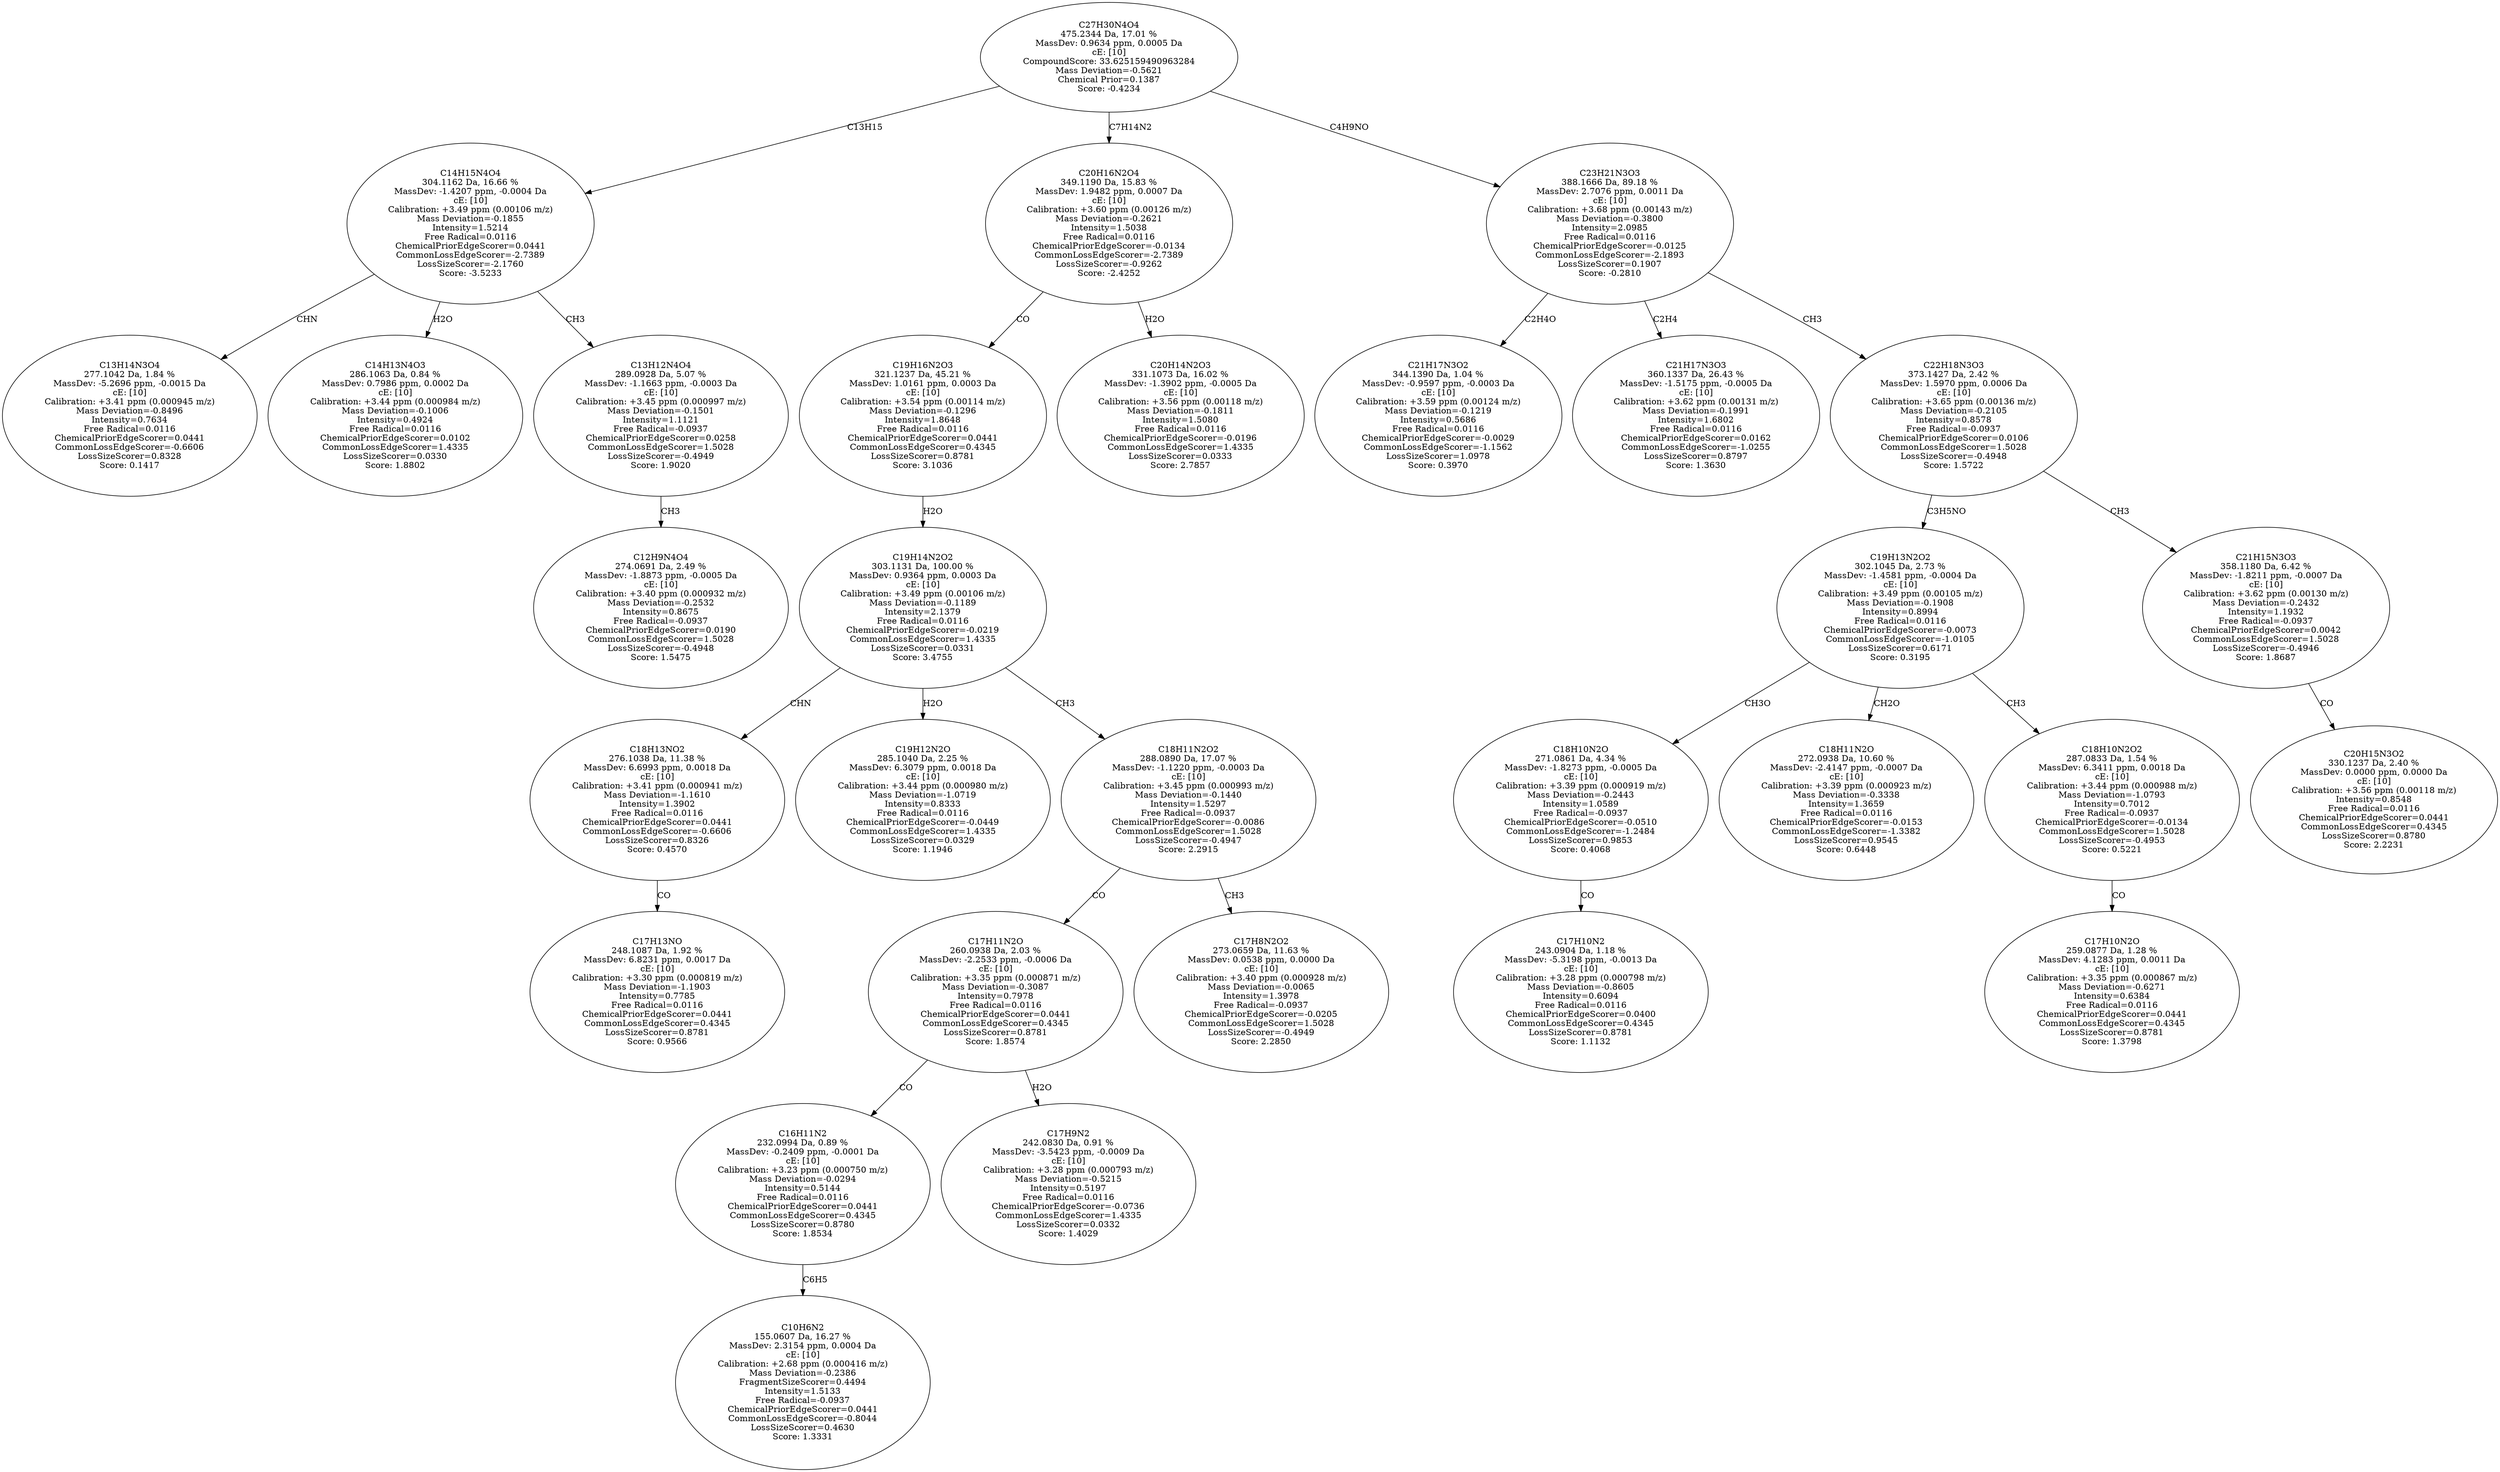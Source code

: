 strict digraph {
v1 [label="C13H14N3O4\n277.1042 Da, 1.84 %\nMassDev: -5.2696 ppm, -0.0015 Da\ncE: [10]\nCalibration: +3.41 ppm (0.000945 m/z)\nMass Deviation=-0.8496\nIntensity=0.7634\nFree Radical=0.0116\nChemicalPriorEdgeScorer=0.0441\nCommonLossEdgeScorer=-0.6606\nLossSizeScorer=0.8328\nScore: 0.1417"];
v2 [label="C14H13N4O3\n286.1063 Da, 0.84 %\nMassDev: 0.7986 ppm, 0.0002 Da\ncE: [10]\nCalibration: +3.44 ppm (0.000984 m/z)\nMass Deviation=-0.1006\nIntensity=0.4924\nFree Radical=0.0116\nChemicalPriorEdgeScorer=0.0102\nCommonLossEdgeScorer=1.4335\nLossSizeScorer=0.0330\nScore: 1.8802"];
v3 [label="C12H9N4O4\n274.0691 Da, 2.49 %\nMassDev: -1.8873 ppm, -0.0005 Da\ncE: [10]\nCalibration: +3.40 ppm (0.000932 m/z)\nMass Deviation=-0.2532\nIntensity=0.8675\nFree Radical=-0.0937\nChemicalPriorEdgeScorer=0.0190\nCommonLossEdgeScorer=1.5028\nLossSizeScorer=-0.4948\nScore: 1.5475"];
v4 [label="C13H12N4O4\n289.0928 Da, 5.07 %\nMassDev: -1.1663 ppm, -0.0003 Da\ncE: [10]\nCalibration: +3.45 ppm (0.000997 m/z)\nMass Deviation=-0.1501\nIntensity=1.1121\nFree Radical=-0.0937\nChemicalPriorEdgeScorer=0.0258\nCommonLossEdgeScorer=1.5028\nLossSizeScorer=-0.4949\nScore: 1.9020"];
v5 [label="C14H15N4O4\n304.1162 Da, 16.66 %\nMassDev: -1.4207 ppm, -0.0004 Da\ncE: [10]\nCalibration: +3.49 ppm (0.00106 m/z)\nMass Deviation=-0.1855\nIntensity=1.5214\nFree Radical=0.0116\nChemicalPriorEdgeScorer=0.0441\nCommonLossEdgeScorer=-2.7389\nLossSizeScorer=-2.1760\nScore: -3.5233"];
v6 [label="C17H13NO\n248.1087 Da, 1.92 %\nMassDev: 6.8231 ppm, 0.0017 Da\ncE: [10]\nCalibration: +3.30 ppm (0.000819 m/z)\nMass Deviation=-1.1903\nIntensity=0.7785\nFree Radical=0.0116\nChemicalPriorEdgeScorer=0.0441\nCommonLossEdgeScorer=0.4345\nLossSizeScorer=0.8781\nScore: 0.9566"];
v7 [label="C18H13NO2\n276.1038 Da, 11.38 %\nMassDev: 6.6993 ppm, 0.0018 Da\ncE: [10]\nCalibration: +3.41 ppm (0.000941 m/z)\nMass Deviation=-1.1610\nIntensity=1.3902\nFree Radical=0.0116\nChemicalPriorEdgeScorer=0.0441\nCommonLossEdgeScorer=-0.6606\nLossSizeScorer=0.8326\nScore: 0.4570"];
v8 [label="C19H12N2O\n285.1040 Da, 2.25 %\nMassDev: 6.3079 ppm, 0.0018 Da\ncE: [10]\nCalibration: +3.44 ppm (0.000980 m/z)\nMass Deviation=-1.0719\nIntensity=0.8333\nFree Radical=0.0116\nChemicalPriorEdgeScorer=-0.0449\nCommonLossEdgeScorer=1.4335\nLossSizeScorer=0.0329\nScore: 1.1946"];
v9 [label="C10H6N2\n155.0607 Da, 16.27 %\nMassDev: 2.3154 ppm, 0.0004 Da\ncE: [10]\nCalibration: +2.68 ppm (0.000416 m/z)\nMass Deviation=-0.2386\nFragmentSizeScorer=0.4494\nIntensity=1.5133\nFree Radical=-0.0937\nChemicalPriorEdgeScorer=0.0441\nCommonLossEdgeScorer=-0.8044\nLossSizeScorer=0.4630\nScore: 1.3331"];
v10 [label="C16H11N2\n232.0994 Da, 0.89 %\nMassDev: -0.2409 ppm, -0.0001 Da\ncE: [10]\nCalibration: +3.23 ppm (0.000750 m/z)\nMass Deviation=-0.0294\nIntensity=0.5144\nFree Radical=0.0116\nChemicalPriorEdgeScorer=0.0441\nCommonLossEdgeScorer=0.4345\nLossSizeScorer=0.8780\nScore: 1.8534"];
v11 [label="C17H9N2\n242.0830 Da, 0.91 %\nMassDev: -3.5423 ppm, -0.0009 Da\ncE: [10]\nCalibration: +3.28 ppm (0.000793 m/z)\nMass Deviation=-0.5215\nIntensity=0.5197\nFree Radical=0.0116\nChemicalPriorEdgeScorer=-0.0736\nCommonLossEdgeScorer=1.4335\nLossSizeScorer=0.0332\nScore: 1.4029"];
v12 [label="C17H11N2O\n260.0938 Da, 2.03 %\nMassDev: -2.2533 ppm, -0.0006 Da\ncE: [10]\nCalibration: +3.35 ppm (0.000871 m/z)\nMass Deviation=-0.3087\nIntensity=0.7978\nFree Radical=0.0116\nChemicalPriorEdgeScorer=0.0441\nCommonLossEdgeScorer=0.4345\nLossSizeScorer=0.8781\nScore: 1.8574"];
v13 [label="C17H8N2O2\n273.0659 Da, 11.63 %\nMassDev: 0.0538 ppm, 0.0000 Da\ncE: [10]\nCalibration: +3.40 ppm (0.000928 m/z)\nMass Deviation=-0.0065\nIntensity=1.3978\nFree Radical=-0.0937\nChemicalPriorEdgeScorer=-0.0205\nCommonLossEdgeScorer=1.5028\nLossSizeScorer=-0.4949\nScore: 2.2850"];
v14 [label="C18H11N2O2\n288.0890 Da, 17.07 %\nMassDev: -1.1220 ppm, -0.0003 Da\ncE: [10]\nCalibration: +3.45 ppm (0.000993 m/z)\nMass Deviation=-0.1440\nIntensity=1.5297\nFree Radical=-0.0937\nChemicalPriorEdgeScorer=-0.0086\nCommonLossEdgeScorer=1.5028\nLossSizeScorer=-0.4947\nScore: 2.2915"];
v15 [label="C19H14N2O2\n303.1131 Da, 100.00 %\nMassDev: 0.9364 ppm, 0.0003 Da\ncE: [10]\nCalibration: +3.49 ppm (0.00106 m/z)\nMass Deviation=-0.1189\nIntensity=2.1379\nFree Radical=0.0116\nChemicalPriorEdgeScorer=-0.0219\nCommonLossEdgeScorer=1.4335\nLossSizeScorer=0.0331\nScore: 3.4755"];
v16 [label="C19H16N2O3\n321.1237 Da, 45.21 %\nMassDev: 1.0161 ppm, 0.0003 Da\ncE: [10]\nCalibration: +3.54 ppm (0.00114 m/z)\nMass Deviation=-0.1296\nIntensity=1.8648\nFree Radical=0.0116\nChemicalPriorEdgeScorer=0.0441\nCommonLossEdgeScorer=0.4345\nLossSizeScorer=0.8781\nScore: 3.1036"];
v17 [label="C20H14N2O3\n331.1073 Da, 16.02 %\nMassDev: -1.3902 ppm, -0.0005 Da\ncE: [10]\nCalibration: +3.56 ppm (0.00118 m/z)\nMass Deviation=-0.1811\nIntensity=1.5080\nFree Radical=0.0116\nChemicalPriorEdgeScorer=-0.0196\nCommonLossEdgeScorer=1.4335\nLossSizeScorer=0.0333\nScore: 2.7857"];
v18 [label="C20H16N2O4\n349.1190 Da, 15.83 %\nMassDev: 1.9482 ppm, 0.0007 Da\ncE: [10]\nCalibration: +3.60 ppm (0.00126 m/z)\nMass Deviation=-0.2621\nIntensity=1.5038\nFree Radical=0.0116\nChemicalPriorEdgeScorer=-0.0134\nCommonLossEdgeScorer=-2.7389\nLossSizeScorer=-0.9262\nScore: -2.4252"];
v19 [label="C21H17N3O2\n344.1390 Da, 1.04 %\nMassDev: -0.9597 ppm, -0.0003 Da\ncE: [10]\nCalibration: +3.59 ppm (0.00124 m/z)\nMass Deviation=-0.1219\nIntensity=0.5686\nFree Radical=0.0116\nChemicalPriorEdgeScorer=-0.0029\nCommonLossEdgeScorer=-1.1562\nLossSizeScorer=1.0978\nScore: 0.3970"];
v20 [label="C21H17N3O3\n360.1337 Da, 26.43 %\nMassDev: -1.5175 ppm, -0.0005 Da\ncE: [10]\nCalibration: +3.62 ppm (0.00131 m/z)\nMass Deviation=-0.1991\nIntensity=1.6802\nFree Radical=0.0116\nChemicalPriorEdgeScorer=0.0162\nCommonLossEdgeScorer=-1.0255\nLossSizeScorer=0.8797\nScore: 1.3630"];
v21 [label="C17H10N2\n243.0904 Da, 1.18 %\nMassDev: -5.3198 ppm, -0.0013 Da\ncE: [10]\nCalibration: +3.28 ppm (0.000798 m/z)\nMass Deviation=-0.8605\nIntensity=0.6094\nFree Radical=0.0116\nChemicalPriorEdgeScorer=0.0400\nCommonLossEdgeScorer=0.4345\nLossSizeScorer=0.8781\nScore: 1.1132"];
v22 [label="C18H10N2O\n271.0861 Da, 4.34 %\nMassDev: -1.8273 ppm, -0.0005 Da\ncE: [10]\nCalibration: +3.39 ppm (0.000919 m/z)\nMass Deviation=-0.2443\nIntensity=1.0589\nFree Radical=-0.0937\nChemicalPriorEdgeScorer=-0.0510\nCommonLossEdgeScorer=-1.2484\nLossSizeScorer=0.9853\nScore: 0.4068"];
v23 [label="C18H11N2O\n272.0938 Da, 10.60 %\nMassDev: -2.4147 ppm, -0.0007 Da\ncE: [10]\nCalibration: +3.39 ppm (0.000923 m/z)\nMass Deviation=-0.3338\nIntensity=1.3659\nFree Radical=0.0116\nChemicalPriorEdgeScorer=-0.0153\nCommonLossEdgeScorer=-1.3382\nLossSizeScorer=0.9545\nScore: 0.6448"];
v24 [label="C17H10N2O\n259.0877 Da, 1.28 %\nMassDev: 4.1283 ppm, 0.0011 Da\ncE: [10]\nCalibration: +3.35 ppm (0.000867 m/z)\nMass Deviation=-0.6271\nIntensity=0.6384\nFree Radical=0.0116\nChemicalPriorEdgeScorer=0.0441\nCommonLossEdgeScorer=0.4345\nLossSizeScorer=0.8781\nScore: 1.3798"];
v25 [label="C18H10N2O2\n287.0833 Da, 1.54 %\nMassDev: 6.3411 ppm, 0.0018 Da\ncE: [10]\nCalibration: +3.44 ppm (0.000988 m/z)\nMass Deviation=-1.0793\nIntensity=0.7012\nFree Radical=-0.0937\nChemicalPriorEdgeScorer=-0.0134\nCommonLossEdgeScorer=1.5028\nLossSizeScorer=-0.4953\nScore: 0.5221"];
v26 [label="C19H13N2O2\n302.1045 Da, 2.73 %\nMassDev: -1.4581 ppm, -0.0004 Da\ncE: [10]\nCalibration: +3.49 ppm (0.00105 m/z)\nMass Deviation=-0.1908\nIntensity=0.8994\nFree Radical=0.0116\nChemicalPriorEdgeScorer=-0.0073\nCommonLossEdgeScorer=-1.0105\nLossSizeScorer=0.6171\nScore: 0.3195"];
v27 [label="C20H15N3O2\n330.1237 Da, 2.40 %\nMassDev: 0.0000 ppm, 0.0000 Da\ncE: [10]\nCalibration: +3.56 ppm (0.00118 m/z)\nIntensity=0.8548\nFree Radical=0.0116\nChemicalPriorEdgeScorer=0.0441\nCommonLossEdgeScorer=0.4345\nLossSizeScorer=0.8780\nScore: 2.2231"];
v28 [label="C21H15N3O3\n358.1180 Da, 6.42 %\nMassDev: -1.8211 ppm, -0.0007 Da\ncE: [10]\nCalibration: +3.62 ppm (0.00130 m/z)\nMass Deviation=-0.2432\nIntensity=1.1932\nFree Radical=-0.0937\nChemicalPriorEdgeScorer=0.0042\nCommonLossEdgeScorer=1.5028\nLossSizeScorer=-0.4946\nScore: 1.8687"];
v29 [label="C22H18N3O3\n373.1427 Da, 2.42 %\nMassDev: 1.5970 ppm, 0.0006 Da\ncE: [10]\nCalibration: +3.65 ppm (0.00136 m/z)\nMass Deviation=-0.2105\nIntensity=0.8578\nFree Radical=-0.0937\nChemicalPriorEdgeScorer=0.0106\nCommonLossEdgeScorer=1.5028\nLossSizeScorer=-0.4948\nScore: 1.5722"];
v30 [label="C23H21N3O3\n388.1666 Da, 89.18 %\nMassDev: 2.7076 ppm, 0.0011 Da\ncE: [10]\nCalibration: +3.68 ppm (0.00143 m/z)\nMass Deviation=-0.3800\nIntensity=2.0985\nFree Radical=0.0116\nChemicalPriorEdgeScorer=-0.0125\nCommonLossEdgeScorer=-2.1893\nLossSizeScorer=0.1907\nScore: -0.2810"];
v31 [label="C27H30N4O4\n475.2344 Da, 17.01 %\nMassDev: 0.9634 ppm, 0.0005 Da\ncE: [10]\nCompoundScore: 33.625159490963284\nMass Deviation=-0.5621\nChemical Prior=0.1387\nScore: -0.4234"];
v5 -> v1 [label="CHN"];
v5 -> v2 [label="H2O"];
v4 -> v3 [label="CH3"];
v5 -> v4 [label="CH3"];
v31 -> v5 [label="C13H15"];
v7 -> v6 [label="CO"];
v15 -> v7 [label="CHN"];
v15 -> v8 [label="H2O"];
v10 -> v9 [label="C6H5"];
v12 -> v10 [label="CO"];
v12 -> v11 [label="H2O"];
v14 -> v12 [label="CO"];
v14 -> v13 [label="CH3"];
v15 -> v14 [label="CH3"];
v16 -> v15 [label="H2O"];
v18 -> v16 [label="CO"];
v18 -> v17 [label="H2O"];
v31 -> v18 [label="C7H14N2"];
v30 -> v19 [label="C2H4O"];
v30 -> v20 [label="C2H4"];
v22 -> v21 [label="CO"];
v26 -> v22 [label="CH3O"];
v26 -> v23 [label="CH2O"];
v25 -> v24 [label="CO"];
v26 -> v25 [label="CH3"];
v29 -> v26 [label="C3H5NO"];
v28 -> v27 [label="CO"];
v29 -> v28 [label="CH3"];
v30 -> v29 [label="CH3"];
v31 -> v30 [label="C4H9NO"];
}